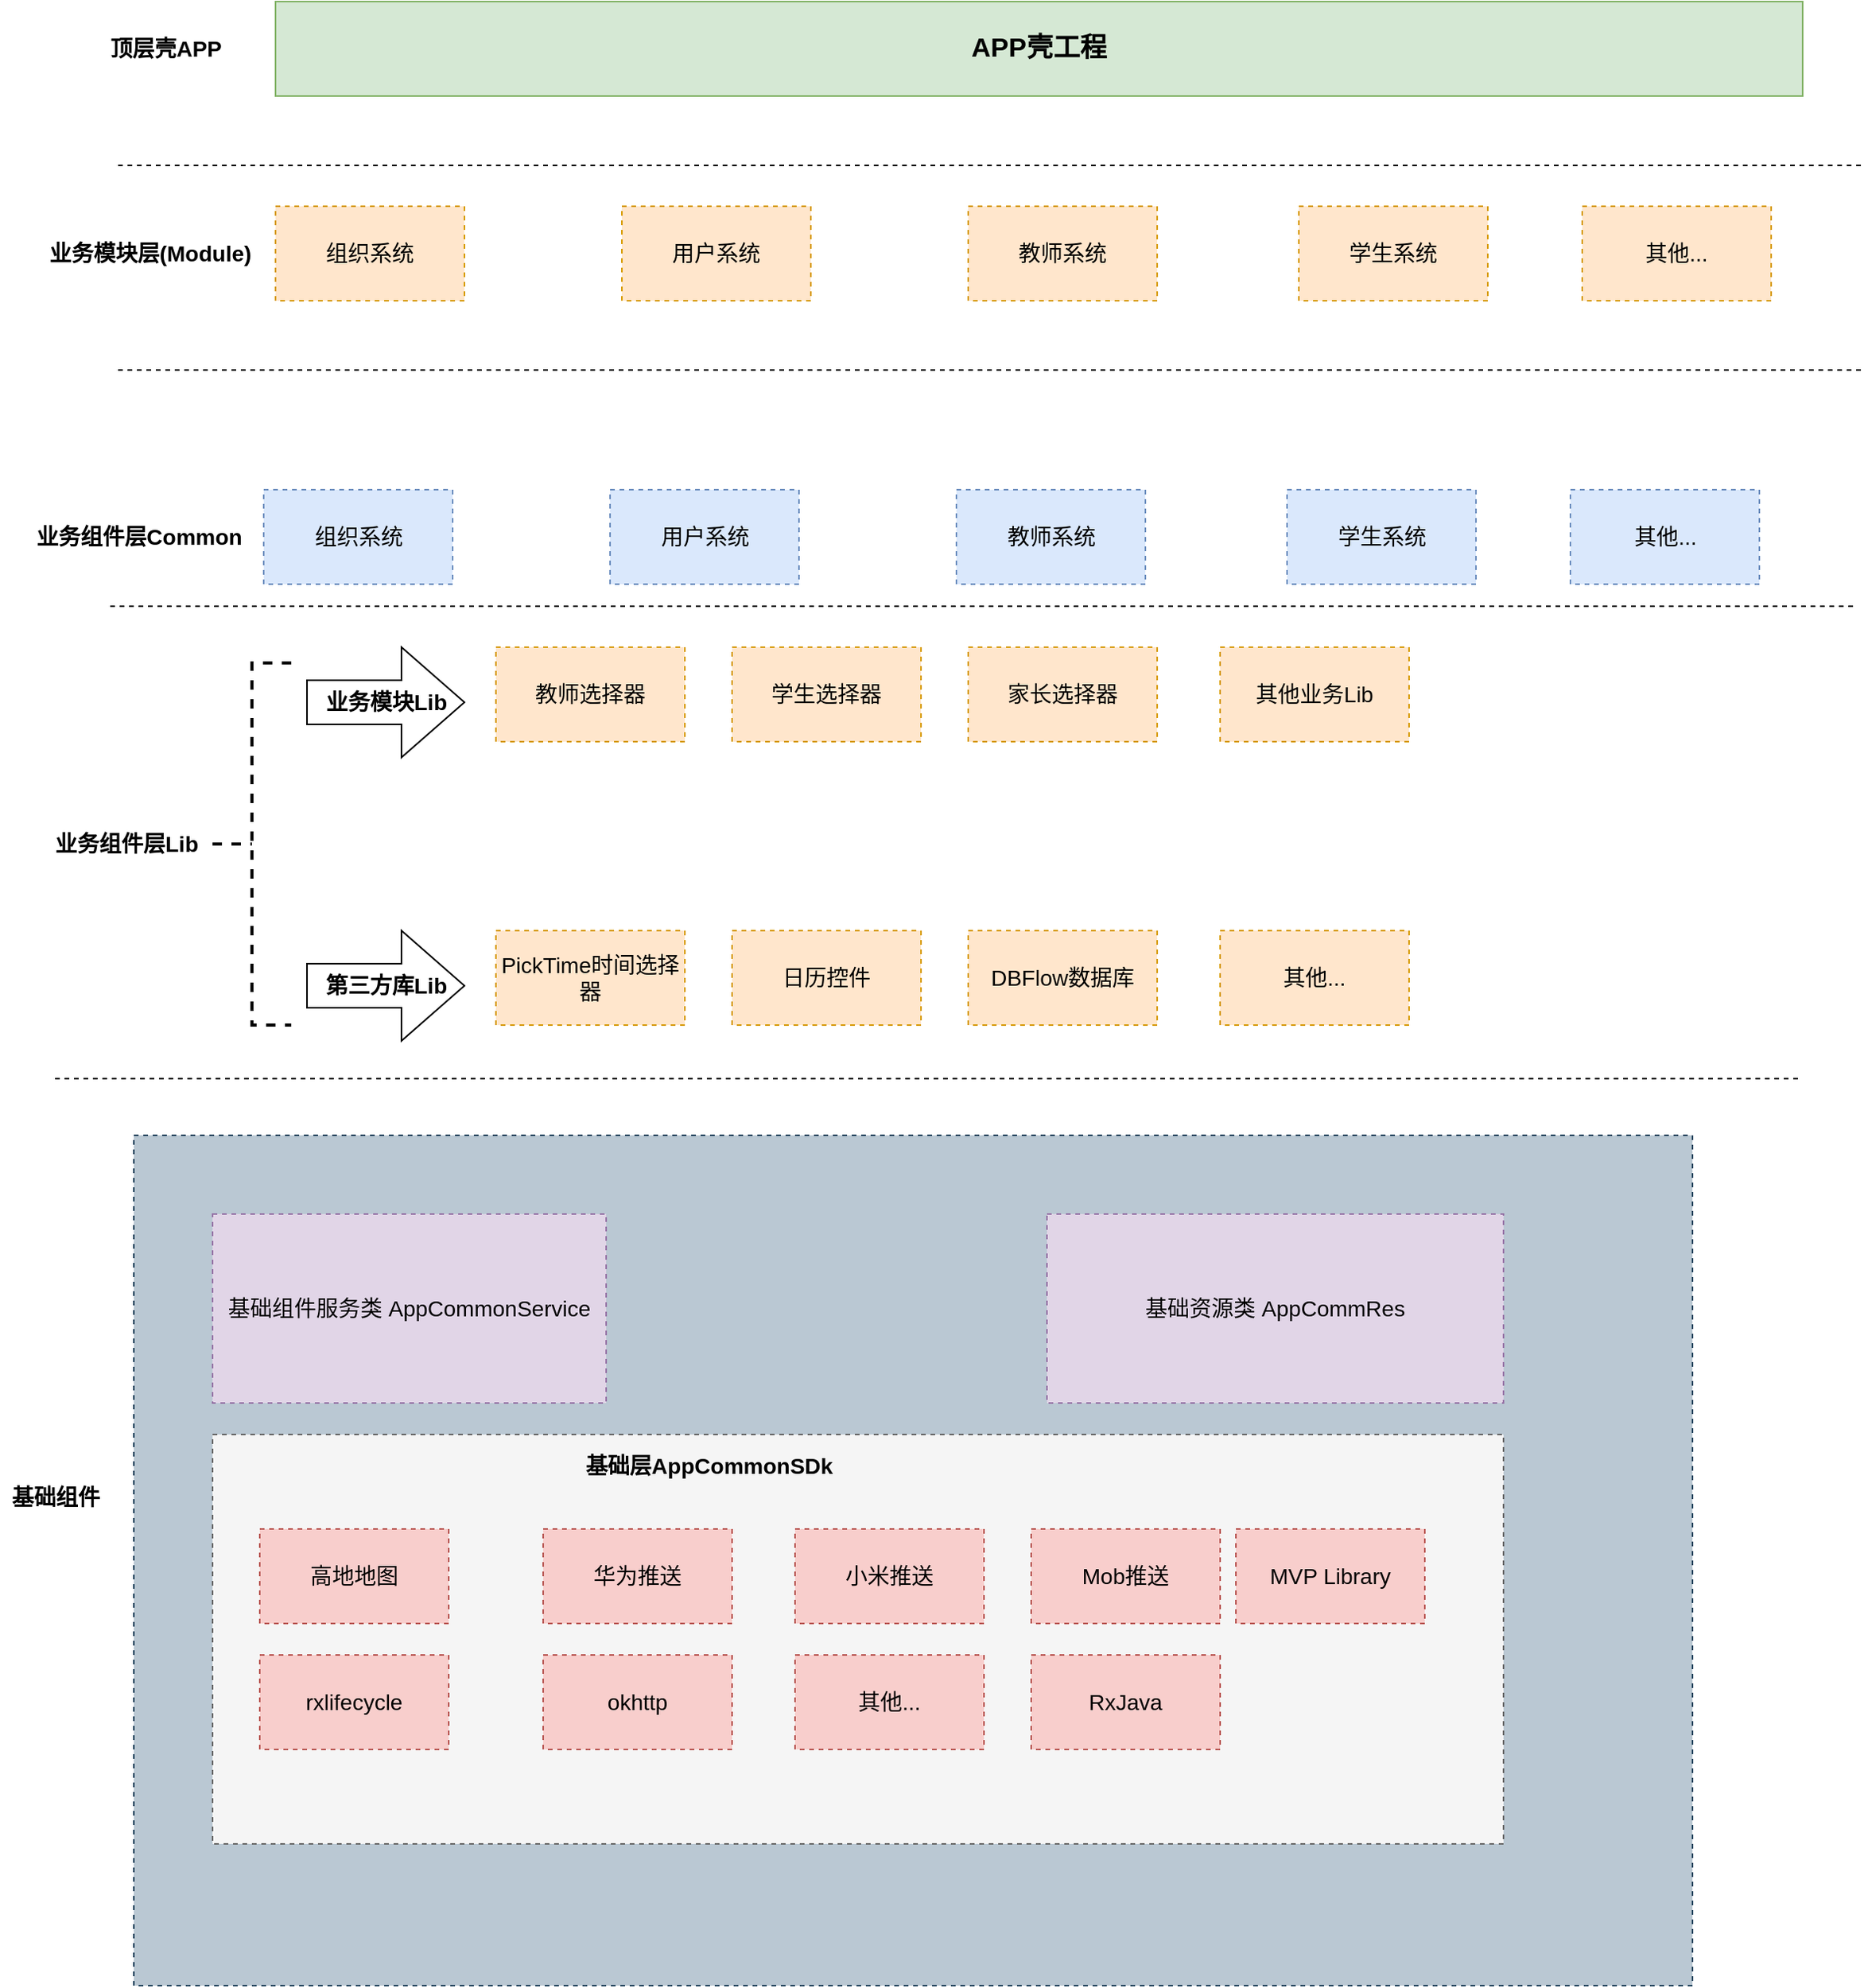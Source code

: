 <mxfile version="13.8.8" type="github">
  <diagram id="5YJdf_GiZVkq7qKEYGZW" name="Page-1">
    <mxGraphModel dx="2249" dy="762" grid="1" gridSize="10" guides="1" tooltips="1" connect="1" arrows="1" fold="1" page="1" pageScale="1" pageWidth="827" pageHeight="1169" math="0" shadow="0">
      <root>
        <mxCell id="0" />
        <mxCell id="1" parent="0" />
        <mxCell id="j0w_x6X-0oKLD-OR9ZKu-58" value="" style="rounded=0;whiteSpace=wrap;html=1;dashed=1;fontSize=14;fillColor=#bac8d3;strokeColor=#23445d;" vertex="1" parent="1">
          <mxGeometry x="10" y="810" width="990" height="540" as="geometry" />
        </mxCell>
        <mxCell id="j0w_x6X-0oKLD-OR9ZKu-52" value="" style="rounded=0;whiteSpace=wrap;html=1;dashed=1;fontSize=14;fillColor=#f5f5f5;strokeColor=#666666;fontColor=#333333;" vertex="1" parent="1">
          <mxGeometry x="60" y="1000" width="820" height="260" as="geometry" />
        </mxCell>
        <mxCell id="QNq1hISHLKf9LOUZHScL-2" value="&lt;font style=&quot;font-size: 17px&quot;&gt;APP壳工程&lt;/font&gt;" style="rounded=0;whiteSpace=wrap;html=1;fillColor=#d5e8d4;strokeColor=#82b366;fontStyle=1" parent="1" vertex="1">
          <mxGeometry x="100" y="90" width="970" height="60" as="geometry" />
        </mxCell>
        <mxCell id="QNq1hISHLKf9LOUZHScL-4" value="顶层壳APP" style="text;html=1;align=center;verticalAlign=middle;resizable=0;points=[];autosize=1;fontStyle=1;fontSize=14;" parent="1" vertex="1">
          <mxGeometry x="-15" y="110" width="90" height="20" as="geometry" />
        </mxCell>
        <mxCell id="QNq1hISHLKf9LOUZHScL-5" value="" style="line;strokeWidth=1;fillColor=none;align=left;verticalAlign=middle;spacingTop=-1;spacingLeft=3;spacingRight=3;rotatable=0;labelPosition=right;points=[];portConstraint=eastwest;fontSize=14;dashed=1;" parent="1" vertex="1">
          <mxGeometry y="190" width="1110" height="8" as="geometry" />
        </mxCell>
        <mxCell id="j0w_x6X-0oKLD-OR9ZKu-1" value="&lt;b&gt;业务模块层(Module)&lt;/b&gt;" style="text;html=1;align=center;verticalAlign=middle;resizable=0;points=[];autosize=1;fontSize=14;" vertex="1" parent="1">
          <mxGeometry x="-50" y="240" width="140" height="20" as="geometry" />
        </mxCell>
        <mxCell id="j0w_x6X-0oKLD-OR9ZKu-2" value="教师系统" style="rounded=0;whiteSpace=wrap;html=1;dashed=1;fontSize=14;fillColor=#ffe6cc;strokeColor=#d79b00;" vertex="1" parent="1">
          <mxGeometry x="540" y="220" width="120" height="60" as="geometry" />
        </mxCell>
        <mxCell id="j0w_x6X-0oKLD-OR9ZKu-3" value="学生系统" style="rounded=0;whiteSpace=wrap;html=1;dashed=1;fontSize=14;fillColor=#ffe6cc;strokeColor=#d79b00;" vertex="1" parent="1">
          <mxGeometry x="750" y="220" width="120" height="60" as="geometry" />
        </mxCell>
        <mxCell id="j0w_x6X-0oKLD-OR9ZKu-5" value="组织系统" style="rounded=0;whiteSpace=wrap;html=1;dashed=1;fontSize=14;fillColor=#ffe6cc;strokeColor=#d79b00;" vertex="1" parent="1">
          <mxGeometry x="100" y="220" width="120" height="60" as="geometry" />
        </mxCell>
        <mxCell id="j0w_x6X-0oKLD-OR9ZKu-6" value="用户系统" style="rounded=0;whiteSpace=wrap;html=1;dashed=1;fontSize=14;fillColor=#ffe6cc;strokeColor=#d79b00;" vertex="1" parent="1">
          <mxGeometry x="320" y="220" width="120" height="60" as="geometry" />
        </mxCell>
        <mxCell id="j0w_x6X-0oKLD-OR9ZKu-7" value="其他..." style="rounded=0;whiteSpace=wrap;html=1;dashed=1;fontSize=14;fillColor=#ffe6cc;strokeColor=#d79b00;" vertex="1" parent="1">
          <mxGeometry x="930" y="220" width="120" height="60" as="geometry" />
        </mxCell>
        <mxCell id="j0w_x6X-0oKLD-OR9ZKu-9" value="" style="line;strokeWidth=1;fillColor=none;align=left;verticalAlign=middle;spacingTop=-1;spacingLeft=3;spacingRight=3;rotatable=0;labelPosition=right;points=[];portConstraint=eastwest;fontSize=14;dashed=1;" vertex="1" parent="1">
          <mxGeometry y="320" width="1110" height="8" as="geometry" />
        </mxCell>
        <mxCell id="j0w_x6X-0oKLD-OR9ZKu-10" value="教师选择器" style="rounded=0;whiteSpace=wrap;html=1;dashed=1;fontSize=14;fillColor=#ffe6cc;strokeColor=#d79b00;" vertex="1" parent="1">
          <mxGeometry x="240" y="500" width="120" height="60" as="geometry" />
        </mxCell>
        <mxCell id="j0w_x6X-0oKLD-OR9ZKu-11" value="&lt;b&gt;业务组件层Lib&lt;/b&gt;" style="text;html=1;align=center;verticalAlign=middle;resizable=0;points=[];autosize=1;fontSize=14;" vertex="1" parent="1">
          <mxGeometry x="-50" y="615" width="110" height="20" as="geometry" />
        </mxCell>
        <mxCell id="j0w_x6X-0oKLD-OR9ZKu-16" value="" style="strokeWidth=2;html=1;shape=mxgraph.flowchart.annotation_2;align=left;labelPosition=right;pointerEvents=1;dashed=1;fontSize=14;" vertex="1" parent="1">
          <mxGeometry x="60" y="510" width="50" height="230" as="geometry" />
        </mxCell>
        <mxCell id="j0w_x6X-0oKLD-OR9ZKu-18" value="&lt;b&gt;业务模块Lib&lt;/b&gt;" style="html=1;shadow=0;dashed=0;align=center;verticalAlign=middle;shape=mxgraph.arrows2.arrow;dy=0.6;dx=40;notch=0;fontSize=14;" vertex="1" parent="1">
          <mxGeometry x="120" y="500" width="100" height="70" as="geometry" />
        </mxCell>
        <mxCell id="j0w_x6X-0oKLD-OR9ZKu-19" value="学生选择器" style="rounded=0;whiteSpace=wrap;html=1;dashed=1;fontSize=14;fillColor=#ffe6cc;strokeColor=#d79b00;" vertex="1" parent="1">
          <mxGeometry x="390" y="500" width="120" height="60" as="geometry" />
        </mxCell>
        <mxCell id="j0w_x6X-0oKLD-OR9ZKu-20" value="家长选择器" style="rounded=0;whiteSpace=wrap;html=1;dashed=1;fontSize=14;fillColor=#ffe6cc;strokeColor=#d79b00;" vertex="1" parent="1">
          <mxGeometry x="540" y="500" width="120" height="60" as="geometry" />
        </mxCell>
        <mxCell id="j0w_x6X-0oKLD-OR9ZKu-21" value="其他业务Lib" style="rounded=0;whiteSpace=wrap;html=1;dashed=1;fontSize=14;fillColor=#ffe6cc;strokeColor=#d79b00;" vertex="1" parent="1">
          <mxGeometry x="700" y="500" width="120" height="60" as="geometry" />
        </mxCell>
        <mxCell id="j0w_x6X-0oKLD-OR9ZKu-22" value="&lt;b&gt;第三方库Lib&lt;/b&gt;" style="html=1;shadow=0;dashed=0;align=center;verticalAlign=middle;shape=mxgraph.arrows2.arrow;dy=0.6;dx=40;notch=0;fontSize=14;" vertex="1" parent="1">
          <mxGeometry x="120" y="680" width="100" height="70" as="geometry" />
        </mxCell>
        <mxCell id="j0w_x6X-0oKLD-OR9ZKu-23" value="PickTime时间选择器" style="rounded=0;whiteSpace=wrap;html=1;dashed=1;fontSize=14;fillColor=#ffe6cc;strokeColor=#d79b00;" vertex="1" parent="1">
          <mxGeometry x="240" y="680" width="120" height="60" as="geometry" />
        </mxCell>
        <mxCell id="j0w_x6X-0oKLD-OR9ZKu-24" value="日历控件" style="rounded=0;whiteSpace=wrap;html=1;dashed=1;fontSize=14;fillColor=#ffe6cc;strokeColor=#d79b00;" vertex="1" parent="1">
          <mxGeometry x="390" y="680" width="120" height="60" as="geometry" />
        </mxCell>
        <mxCell id="j0w_x6X-0oKLD-OR9ZKu-25" value="DBFlow数据库" style="rounded=0;whiteSpace=wrap;html=1;dashed=1;fontSize=14;fillColor=#ffe6cc;strokeColor=#d79b00;" vertex="1" parent="1">
          <mxGeometry x="540" y="680" width="120" height="60" as="geometry" />
        </mxCell>
        <mxCell id="j0w_x6X-0oKLD-OR9ZKu-26" value="其他..." style="rounded=0;whiteSpace=wrap;html=1;dashed=1;fontSize=14;fillColor=#ffe6cc;strokeColor=#d79b00;" vertex="1" parent="1">
          <mxGeometry x="700" y="680" width="120" height="60" as="geometry" />
        </mxCell>
        <mxCell id="j0w_x6X-0oKLD-OR9ZKu-27" value="" style="line;strokeWidth=1;fillColor=none;align=left;verticalAlign=middle;spacingTop=-1;spacingLeft=3;spacingRight=3;rotatable=0;labelPosition=right;points=[];portConstraint=eastwest;fontSize=14;dashed=1;" vertex="1" parent="1">
          <mxGeometry x="-5" y="470" width="1110" height="8" as="geometry" />
        </mxCell>
        <mxCell id="j0w_x6X-0oKLD-OR9ZKu-29" value="&lt;b&gt;业务组件层Common&lt;/b&gt;" style="text;html=1;align=center;verticalAlign=middle;resizable=0;points=[];autosize=1;fontSize=14;" vertex="1" parent="1">
          <mxGeometry x="-62.5" y="420" width="150" height="20" as="geometry" />
        </mxCell>
        <mxCell id="j0w_x6X-0oKLD-OR9ZKu-37" value="教师系统" style="rounded=0;whiteSpace=wrap;html=1;dashed=1;fontSize=14;fillColor=#dae8fc;strokeColor=#6c8ebf;" vertex="1" parent="1">
          <mxGeometry x="532.5" y="400" width="120" height="60" as="geometry" />
        </mxCell>
        <mxCell id="j0w_x6X-0oKLD-OR9ZKu-38" value="学生系统" style="rounded=0;whiteSpace=wrap;html=1;dashed=1;fontSize=14;fillColor=#dae8fc;strokeColor=#6c8ebf;" vertex="1" parent="1">
          <mxGeometry x="742.5" y="400" width="120" height="60" as="geometry" />
        </mxCell>
        <mxCell id="j0w_x6X-0oKLD-OR9ZKu-39" value="组织系统" style="rounded=0;whiteSpace=wrap;html=1;dashed=1;fontSize=14;fillColor=#dae8fc;strokeColor=#6c8ebf;" vertex="1" parent="1">
          <mxGeometry x="92.5" y="400" width="120" height="60" as="geometry" />
        </mxCell>
        <mxCell id="j0w_x6X-0oKLD-OR9ZKu-40" value="用户系统" style="rounded=0;whiteSpace=wrap;html=1;dashed=1;fontSize=14;fillColor=#dae8fc;strokeColor=#6c8ebf;" vertex="1" parent="1">
          <mxGeometry x="312.5" y="400" width="120" height="60" as="geometry" />
        </mxCell>
        <mxCell id="j0w_x6X-0oKLD-OR9ZKu-41" value="其他..." style="rounded=0;whiteSpace=wrap;html=1;dashed=1;fontSize=14;fillColor=#dae8fc;strokeColor=#6c8ebf;" vertex="1" parent="1">
          <mxGeometry x="922.5" y="400" width="120" height="60" as="geometry" />
        </mxCell>
        <mxCell id="j0w_x6X-0oKLD-OR9ZKu-42" value="&lt;b&gt;基础组件&lt;/b&gt;" style="text;html=1;align=center;verticalAlign=middle;resizable=0;points=[];autosize=1;fontSize=14;" vertex="1" parent="1">
          <mxGeometry x="-75" y="1030" width="70" height="20" as="geometry" />
        </mxCell>
        <mxCell id="j0w_x6X-0oKLD-OR9ZKu-43" value="高地地图" style="rounded=0;whiteSpace=wrap;html=1;dashed=1;fontSize=14;fillColor=#f8cecc;strokeColor=#b85450;" vertex="1" parent="1">
          <mxGeometry x="90" y="1060" width="120" height="60" as="geometry" />
        </mxCell>
        <mxCell id="j0w_x6X-0oKLD-OR9ZKu-44" value="华为推送" style="rounded=0;whiteSpace=wrap;html=1;dashed=1;fontSize=14;fillColor=#f8cecc;strokeColor=#b85450;" vertex="1" parent="1">
          <mxGeometry x="270" y="1060" width="120" height="60" as="geometry" />
        </mxCell>
        <mxCell id="j0w_x6X-0oKLD-OR9ZKu-45" value="小米推送" style="rounded=0;whiteSpace=wrap;html=1;dashed=1;fontSize=14;fillColor=#f8cecc;strokeColor=#b85450;" vertex="1" parent="1">
          <mxGeometry x="430" y="1060" width="120" height="60" as="geometry" />
        </mxCell>
        <mxCell id="j0w_x6X-0oKLD-OR9ZKu-46" value="okhttp" style="rounded=0;whiteSpace=wrap;html=1;dashed=1;fontSize=14;fillColor=#f8cecc;strokeColor=#b85450;" vertex="1" parent="1">
          <mxGeometry x="270" y="1140" width="120" height="60" as="geometry" />
        </mxCell>
        <mxCell id="j0w_x6X-0oKLD-OR9ZKu-47" value="RxJava" style="rounded=0;whiteSpace=wrap;html=1;dashed=1;fontSize=14;fillColor=#f8cecc;strokeColor=#b85450;" vertex="1" parent="1">
          <mxGeometry x="580" y="1140" width="120" height="60" as="geometry" />
        </mxCell>
        <mxCell id="j0w_x6X-0oKLD-OR9ZKu-48" value="rxlifecycle" style="rounded=0;whiteSpace=wrap;html=1;dashed=1;fontSize=14;fillColor=#f8cecc;strokeColor=#b85450;" vertex="1" parent="1">
          <mxGeometry x="90" y="1140" width="120" height="60" as="geometry" />
        </mxCell>
        <mxCell id="j0w_x6X-0oKLD-OR9ZKu-49" value="Mob推送" style="rounded=0;whiteSpace=wrap;html=1;dashed=1;fontSize=14;fillColor=#f8cecc;strokeColor=#b85450;" vertex="1" parent="1">
          <mxGeometry x="580" y="1060" width="120" height="60" as="geometry" />
        </mxCell>
        <mxCell id="j0w_x6X-0oKLD-OR9ZKu-50" value="其他..." style="rounded=0;whiteSpace=wrap;html=1;dashed=1;fontSize=14;fillColor=#f8cecc;strokeColor=#b85450;" vertex="1" parent="1">
          <mxGeometry x="430" y="1140" width="120" height="60" as="geometry" />
        </mxCell>
        <mxCell id="j0w_x6X-0oKLD-OR9ZKu-51" value="" style="line;strokeWidth=1;fillColor=none;align=left;verticalAlign=middle;spacingTop=-1;spacingLeft=3;spacingRight=3;rotatable=0;labelPosition=right;points=[];portConstraint=eastwest;fontSize=14;dashed=1;" vertex="1" parent="1">
          <mxGeometry x="-40" y="770" width="1110" height="8" as="geometry" />
        </mxCell>
        <mxCell id="j0w_x6X-0oKLD-OR9ZKu-53" value="&lt;b&gt;基础层AppCommonSDk&lt;/b&gt;" style="text;html=1;align=center;verticalAlign=middle;resizable=0;points=[];autosize=1;fontSize=14;" vertex="1" parent="1">
          <mxGeometry x="290" y="1010" width="170" height="20" as="geometry" />
        </mxCell>
        <mxCell id="j0w_x6X-0oKLD-OR9ZKu-55" value="MVP Library" style="rounded=0;whiteSpace=wrap;html=1;dashed=1;fontSize=14;fillColor=#f8cecc;strokeColor=#b85450;" vertex="1" parent="1">
          <mxGeometry x="710" y="1060" width="120" height="60" as="geometry" />
        </mxCell>
        <mxCell id="j0w_x6X-0oKLD-OR9ZKu-56" value="基础组件服务类 AppCommonService" style="rounded=0;whiteSpace=wrap;html=1;dashed=1;fontSize=14;fillColor=#e1d5e7;strokeColor=#9673a6;" vertex="1" parent="1">
          <mxGeometry x="60" y="860" width="250" height="120" as="geometry" />
        </mxCell>
        <mxCell id="j0w_x6X-0oKLD-OR9ZKu-57" value="基础资源类 AppCommRes" style="rounded=0;whiteSpace=wrap;html=1;dashed=1;fontSize=14;fillColor=#e1d5e7;strokeColor=#9673a6;" vertex="1" parent="1">
          <mxGeometry x="590" y="860" width="290" height="120" as="geometry" />
        </mxCell>
      </root>
    </mxGraphModel>
  </diagram>
</mxfile>
